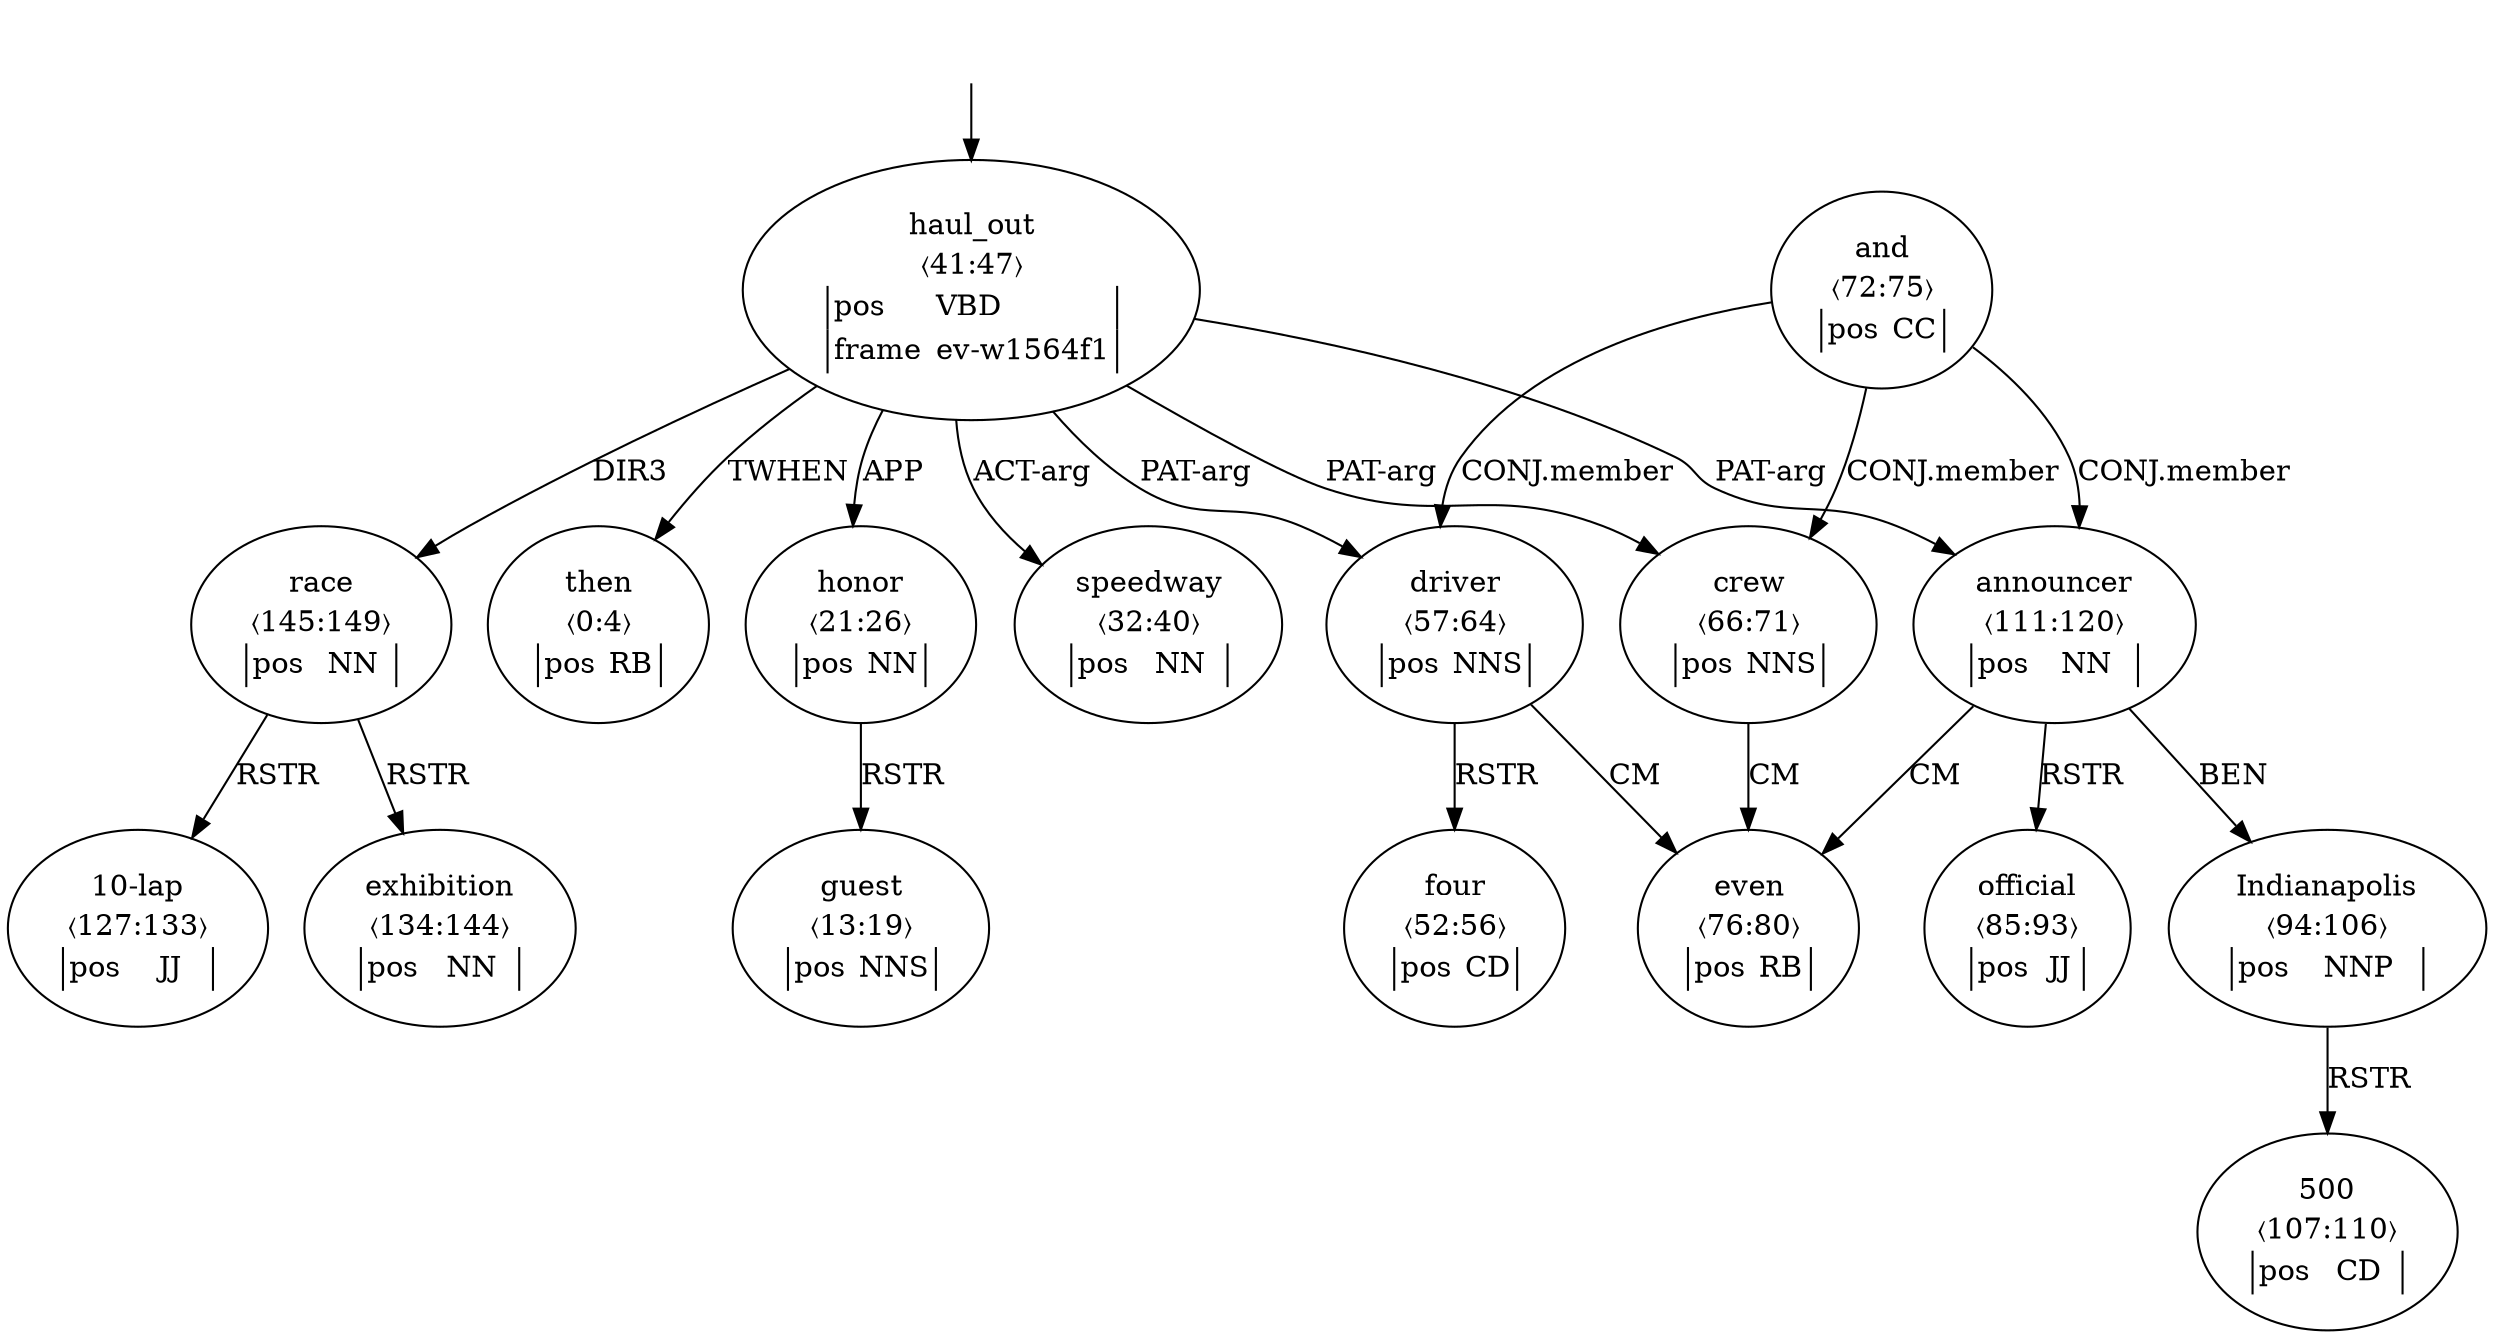 digraph "20010012" {
  top [ style=invis ];
  top -> 10;
  0 [ label=<<table align="center" border="0" cellspacing="0"><tr><td colspan="2">then</td></tr><tr><td colspan="2">〈0:4〉</td></tr><tr><td sides="l" border="1" align="left">pos</td><td sides="r" border="1" align="left">RB</td></tr></table>> ];
  4 [ label=<<table align="center" border="0" cellspacing="0"><tr><td colspan="2">guest</td></tr><tr><td colspan="2">〈13:19〉</td></tr><tr><td sides="l" border="1" align="left">pos</td><td sides="r" border="1" align="left">NNS</td></tr></table>> ];
  6 [ label=<<table align="center" border="0" cellspacing="0"><tr><td colspan="2">honor</td></tr><tr><td colspan="2">〈21:26〉</td></tr><tr><td sides="l" border="1" align="left">pos</td><td sides="r" border="1" align="left">NN</td></tr></table>> ];
  9 [ label=<<table align="center" border="0" cellspacing="0"><tr><td colspan="2">speedway</td></tr><tr><td colspan="2">〈32:40〉</td></tr><tr><td sides="l" border="1" align="left">pos</td><td sides="r" border="1" align="left">NN</td></tr></table>> ];
  10 [ label=<<table align="center" border="0" cellspacing="0"><tr><td colspan="2">haul_out</td></tr><tr><td colspan="2">〈41:47〉</td></tr><tr><td sides="l" border="1" align="left">pos</td><td sides="r" border="1" align="left">VBD</td></tr><tr><td sides="l" border="1" align="left">frame</td><td sides="r" border="1" align="left">ev-w1564f1</td></tr></table>> ];
  12 [ label=<<table align="center" border="0" cellspacing="0"><tr><td colspan="2">four</td></tr><tr><td colspan="2">〈52:56〉</td></tr><tr><td sides="l" border="1" align="left">pos</td><td sides="r" border="1" align="left">CD</td></tr></table>> ];
  13 [ label=<<table align="center" border="0" cellspacing="0"><tr><td colspan="2">driver</td></tr><tr><td colspan="2">〈57:64〉</td></tr><tr><td sides="l" border="1" align="left">pos</td><td sides="r" border="1" align="left">NNS</td></tr></table>> ];
  15 [ label=<<table align="center" border="0" cellspacing="0"><tr><td colspan="2">crew</td></tr><tr><td colspan="2">〈66:71〉</td></tr><tr><td sides="l" border="1" align="left">pos</td><td sides="r" border="1" align="left">NNS</td></tr></table>> ];
  16 [ label=<<table align="center" border="0" cellspacing="0"><tr><td colspan="2">and</td></tr><tr><td colspan="2">〈72:75〉</td></tr><tr><td sides="l" border="1" align="left">pos</td><td sides="r" border="1" align="left">CC</td></tr></table>> ];
  17 [ label=<<table align="center" border="0" cellspacing="0"><tr><td colspan="2">even</td></tr><tr><td colspan="2">〈76:80〉</td></tr><tr><td sides="l" border="1" align="left">pos</td><td sides="r" border="1" align="left">RB</td></tr></table>> ];
  19 [ label=<<table align="center" border="0" cellspacing="0"><tr><td colspan="2">official</td></tr><tr><td colspan="2">〈85:93〉</td></tr><tr><td sides="l" border="1" align="left">pos</td><td sides="r" border="1" align="left">JJ</td></tr></table>> ];
  20 [ label=<<table align="center" border="0" cellspacing="0"><tr><td colspan="2">Indianapolis</td></tr><tr><td colspan="2">〈94:106〉</td></tr><tr><td sides="l" border="1" align="left">pos</td><td sides="r" border="1" align="left">NNP</td></tr></table>> ];
  21 [ label=<<table align="center" border="0" cellspacing="0"><tr><td colspan="2">500</td></tr><tr><td colspan="2">〈107:110〉</td></tr><tr><td sides="l" border="1" align="left">pos</td><td sides="r" border="1" align="left">CD</td></tr></table>> ];
  22 [ label=<<table align="center" border="0" cellspacing="0"><tr><td colspan="2">announcer</td></tr><tr><td colspan="2">〈111:120〉</td></tr><tr><td sides="l" border="1" align="left">pos</td><td sides="r" border="1" align="left">NN</td></tr></table>> ];
  25 [ label=<<table align="center" border="0" cellspacing="0"><tr><td colspan="2">10-lap</td></tr><tr><td colspan="2">〈127:133〉</td></tr><tr><td sides="l" border="1" align="left">pos</td><td sides="r" border="1" align="left">JJ</td></tr></table>> ];
  26 [ label=<<table align="center" border="0" cellspacing="0"><tr><td colspan="2">exhibition</td></tr><tr><td colspan="2">〈134:144〉</td></tr><tr><td sides="l" border="1" align="left">pos</td><td sides="r" border="1" align="left">NN</td></tr></table>> ];
  27 [ label=<<table align="center" border="0" cellspacing="0"><tr><td colspan="2">race</td></tr><tr><td colspan="2">〈145:149〉</td></tr><tr><td sides="l" border="1" align="left">pos</td><td sides="r" border="1" align="left">NN</td></tr></table>> ];
  10 -> 9 [ label="ACT-arg" ];
  15 -> 17 [ label="CM" ];
  22 -> 19 [ label="RSTR" ];
  16 -> 15 [ label="CONJ.member" ];
  13 -> 17 [ label="CM" ];
  13 -> 12 [ label="RSTR" ];
  10 -> 13 [ label="PAT-arg" ];
  10 -> 27 [ label="DIR3" ];
  10 -> 22 [ label="PAT-arg" ];
  16 -> 22 [ label="CONJ.member" ];
  22 -> 17 [ label="CM" ];
  10 -> 6 [ label="APP" ];
  27 -> 26 [ label="RSTR" ];
  22 -> 20 [ label="BEN" ];
  16 -> 13 [ label="CONJ.member" ];
  27 -> 25 [ label="RSTR" ];
  10 -> 0 [ label="TWHEN" ];
  20 -> 21 [ label="RSTR" ];
  10 -> 15 [ label="PAT-arg" ];
  6 -> 4 [ label="RSTR" ];
}

